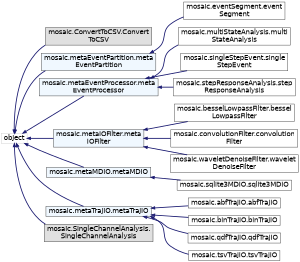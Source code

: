 digraph "Graphical Class Hierarchy"
{
  graph [ dpi = 300 ];
  size="2,1.75";
  ratio="fill";
  edge [fontname="Helvetica",fontsize="20",labelfontname="Helvetica",labelfontsize="20"];
  node [fontname="Helvetica",fontsize="20",shape=record];
  rankdir="LR";
  Node1 [label="object",height=0.2,width=0.4,color="grey75", fillcolor="white", style="filled"];
  Node1 -> Node2 [dir="back", width=1.0, penwidth=2.5,color="midnightblue",fontsize="20",style="solid",fontname="Helvetica"];
  Node2 [label="mosaic.ConvertToCSV.Convert\lToCSV",height=0.2,width=0.4,color="black", fillcolor="grey88", style="filled"];
  Node1 -> Node3 [dir="back", width=1.0, penwidth=2.5,color="midnightblue",fontsize="20",style="solid",fontname="Helvetica"];
  Node3 [label="mosaic.metaEventPartition.meta\lEventPartition",height=0.2,width=0.4,color="black", fillcolor="aliceblue", style="filled"];
  Node3 -> Node4 [dir="back", width=1.0, penwidth=2.5,color="midnightblue",fontsize="20",style="solid",fontname="Helvetica"];
  Node4 [label="mosaic.eventSegment.event\lSegment",height=0.2,width=0.4,color="black", fillcolor="white", style="filled"];
  Node1 -> Node5 [dir="back", width=1.0, penwidth=2.5,color="midnightblue",fontsize="20",style="solid",fontname="Helvetica"];
  Node5 [label="mosaic.metaEventProcessor.meta\lEventProcessor",height=0.2,width=0.4,color="black", fillcolor="aliceblue", style="filled"];
  Node5 -> Node6 [dir="back", width=1.0, penwidth=2.5,color="midnightblue",fontsize="20",style="solid",fontname="Helvetica"];
  Node6 [label="mosaic.multiStateAnalysis.multi\lStateAnalysis",height=0.2,width=0.4,color="black", fillcolor="white", style="filled"];
  Node5 -> Node7 [dir="back", width=1.0, penwidth=2.5,color="midnightblue",fontsize="20",style="solid",fontname="Helvetica"];
  Node7 [label="mosaic.singleStepEvent.single\lStepEvent",height=0.2,width=0.4,color="black", fillcolor="white", style="filled"];
  Node5 -> Node8 [dir="back", width=1.0, penwidth=2.5,color="midnightblue",fontsize="20",style="solid",fontname="Helvetica"];
  Node8 [label="mosaic.stepResponseAnalysis.step\lResponseAnalysis",height=0.2,width=0.4,color="black", fillcolor="white", style="filled"];
  Node1 -> Node9 [dir="back", width=1.0, penwidth=2.5,color="midnightblue",fontsize="20",style="solid",fontname="Helvetica"];
  Node9 [label="mosaic.metaIOFilter.meta\lIOFilter",height=0.2,width=0.4,color="black", fillcolor="aliceblue", style="filled"];
  Node9 -> Node10 [dir="back", width=1.0, penwidth=2.5,color="midnightblue",fontsize="20",style="solid",fontname="Helvetica"];
  Node10 [label="mosaic.besselLowpassFilter.bessel\lLowpassFilter",height=0.2,width=0.4,color="black", fillcolor="white", style="filled"];
  Node9 -> Node11 [dir="back", width=1.0, penwidth=2.5,color="midnightblue",fontsize="20",style="solid",fontname="Helvetica"];
  Node11 [label="mosaic.convolutionFilter.convolution\lFilter",height=0.2,width=0.4,color="black", fillcolor="white", style="filled"];
  Node9 -> Node12 [dir="back", width=1.0, penwidth=2.5,color="midnightblue",fontsize="20",style="solid",fontname="Helvetica"];
  Node12 [label="mosaic.waveletDenoiseFilter.wavelet\lDenoiseFilter",height=0.2,width=0.4,color="black", fillcolor="white", style="filled"];
  Node1 -> Node13 [dir="back", width=1.0, penwidth=2.5,color="midnightblue",fontsize="20",style="solid",fontname="Helvetica"];
  Node13 [label="mosaic.metaMDIO.metaMDIO",height=0.2,width=0.4,color="black", fillcolor="aliceblue", style="filled"];
  Node13 -> Node14 [dir="back", width=1.0, penwidth=2.5,color="midnightblue",fontsize="20",style="solid",fontname="Helvetica"];
  Node14 [label="mosaic.sqlite3MDIO.sqlite3MDIO",height=0.2,width=0.4,color="black", fillcolor="white", style="filled"];
  Node1 -> Node15 [dir="back", width=1.0, penwidth=2.5,color="midnightblue",fontsize="20",style="solid",fontname="Helvetica"];
  Node15 [label="mosaic.metaTrajIO.metaTrajIO",height=0.2,width=0.4,color="black", fillcolor="aliceblue", style="filled"];
  Node15 -> Node16 [dir="back", width=1.0, penwidth=2.5,color="midnightblue",fontsize="20",style="solid",fontname="Helvetica"];
  Node16 [label="mosaic.abfTrajIO.abfTrajIO",height=0.2,width=0.4,color="black", fillcolor="white", style="filled"];
  Node15 -> Node17 [dir="back", width=1.0, penwidth=2.5,color="midnightblue",fontsize="20",style="solid",fontname="Helvetica"];
  Node17 [label="mosaic.binTrajIO.binTrajIO",height=0.2,width=0.4,color="black", fillcolor="white", style="filled"];
  Node15 -> Node18 [dir="back", width=1.0, penwidth=2.5,color="midnightblue",fontsize="20",style="solid",fontname="Helvetica"];
  Node18 [label="mosaic.qdfTrajIO.qdfTrajIO",height=0.2,width=0.4,color="black", fillcolor="white", style="filled"];
  Node15 -> Node19 [dir="back", width=1.0, penwidth=2.5,color="midnightblue",fontsize="20",style="solid",fontname="Helvetica"];
  Node19 [label="mosaic.tsvTrajIO.tsvTrajIO",height=0.2,width=0.4,color="black", fillcolor="white", style="filled"];
  Node1 -> Node20 [dir="back", width=1.0, penwidth=2.5,color="midnightblue",fontsize="20",style="solid",fontname="Helvetica"];
  Node20 [label="mosaic.SingleChannelAnalysis.\lSingleChannelAnalysis",height=0.2,width=0.4,color="black", fillcolor="grey88", style="filled"];
}
